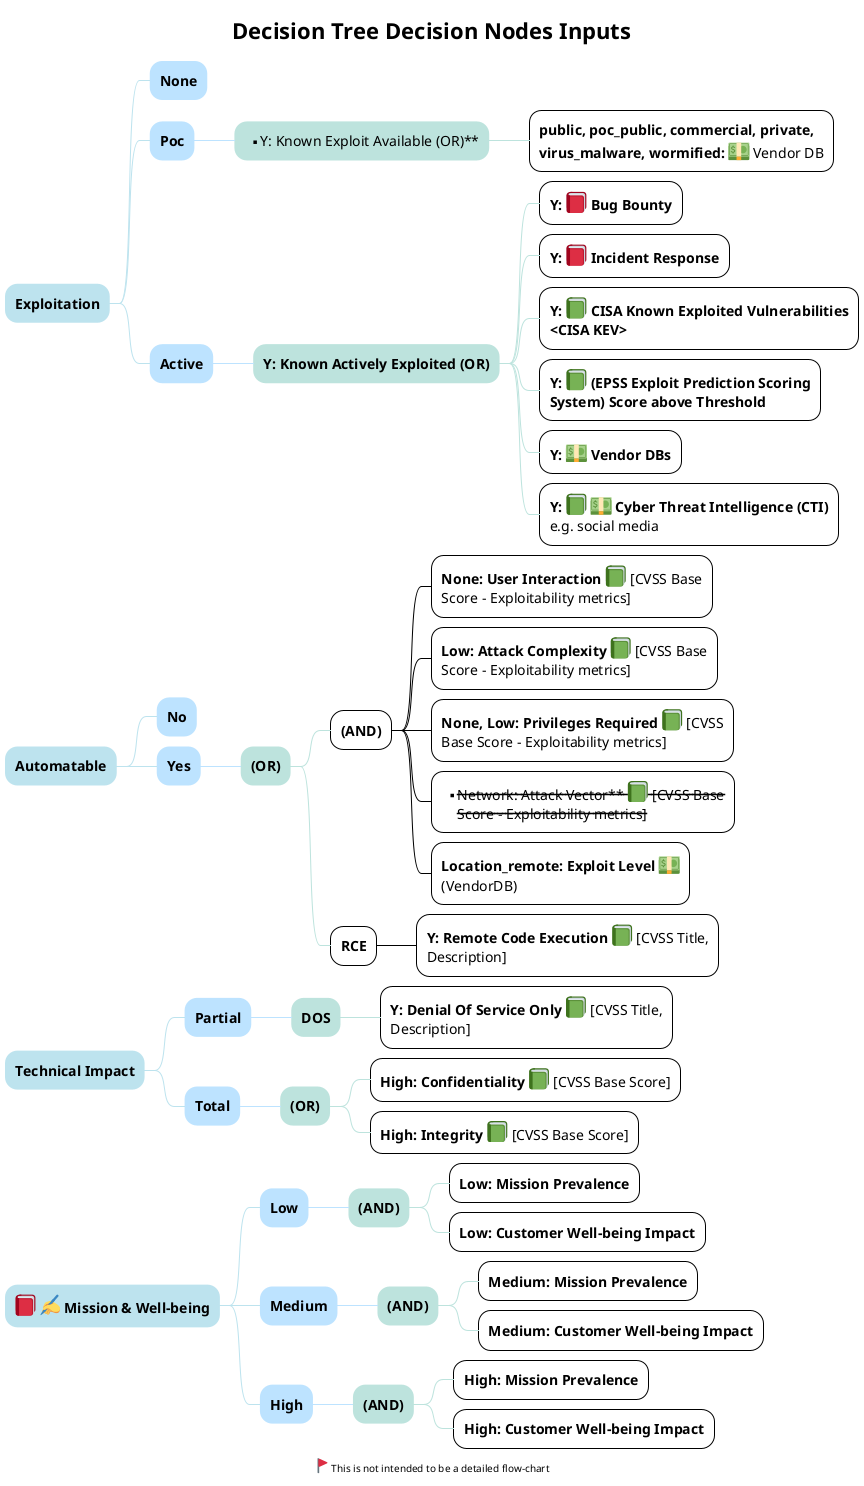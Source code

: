 ' /* Copyright Yahoo, Licensed under the terms of the Apache 2.0 license. See LICENSE file in project root for terms. */

@startmindmap
!theme plain

<style>

mindmapDiagram {
   :depth(0) {
    BackGroundColor #BDE3ee
    LineColor #BDE3ee
  }
   :depth(1) {
    BackGroundColor #BDE3FF
    LineColor #BDE3FF
  }
   :depth(2) {
    BackGroundColor #BDE3dd
    LineColor #BDE3dd
  }
}
</style>

Title Decision Tree Decision Nodes Inputs

* **Exploitation**
** **None**
** **Poc**
*** ** Y: Known Exploit Available (OR)**
**** **public, poc_public, commercial, private, virus_malware, wormified:** <:dollar:> Vendor DB
** **Active**
*** **Y: Known Actively Exploited** **(OR)**
**** **Y:** <:closed_book:> **Bug Bounty**
**** **Y:** <:closed_book:> **Incident Response**
**** **Y:** <:green_book:> **CISA Known Exploited Vulnerabilities <CISA KEV>**
**** **Y:** <:green_book:> **(EPSS Exploit Prediction Scoring System) Score above Threshold**
**** **Y:** <:dollar:> **Vendor DBs**
**** **Y:** <:green_book:> <:dollar:> **Cyber Threat Intelligence (CTI)** e.g. social media


* **Automatable** 
** **No**
** **Yes**
*** **(OR)**

**** **(AND)**
***** **None: User Interaction** <:green_book:> [CVSS Base Score - Exploitability metrics]
***** **Low: Attack Complexity** <:green_book:> [CVSS Base Score - Exploitability metrics]
***** **None, Low: Privileges Required **<:green_book:> [CVSS Base Score - Exploitability metrics]
***** ** <s>Network: Attack Vector** <:green_book:> [CVSS Base Score - Exploitability metrics]</s>
***** **Location_remote: Exploit Level** <:dollar:> (VendorDB) 
**** **RCE**
***** **Y: Remote Code Execution** <:green_book:> [CVSS Title, Description]

* **Technical Impact**
** **Partial**
*** **DOS**
**** **Y: Denial Of Service Only** <:green_book:> [CVSS Title, Description]
** **Total**
*** **(OR)**
**** **High: Confidentiality **<:green_book:> [CVSS Base Score]
**** **High: Integrity **<:green_book:> [CVSS Base Score]


* **<:closed_book:> <:writing_hand:> Mission & Well-being **
** **Low**
*** **(AND)** 
**** **Low: Mission Prevalence** 
**** **Low: Customer Well-being Impact** 
** **Medium** 
*** **(AND)** 
**** **Medium: Mission Prevalence** 
**** **Medium: Customer Well-being Impact**
** **High** 
*** **(AND)** 
**** **High: Mission Prevalence** 
**** **High: Customer Well-being Impact** 

center footer <:triangular_flag_on_post:> This is not intended to be a detailed flow-chart

@endmindmap
